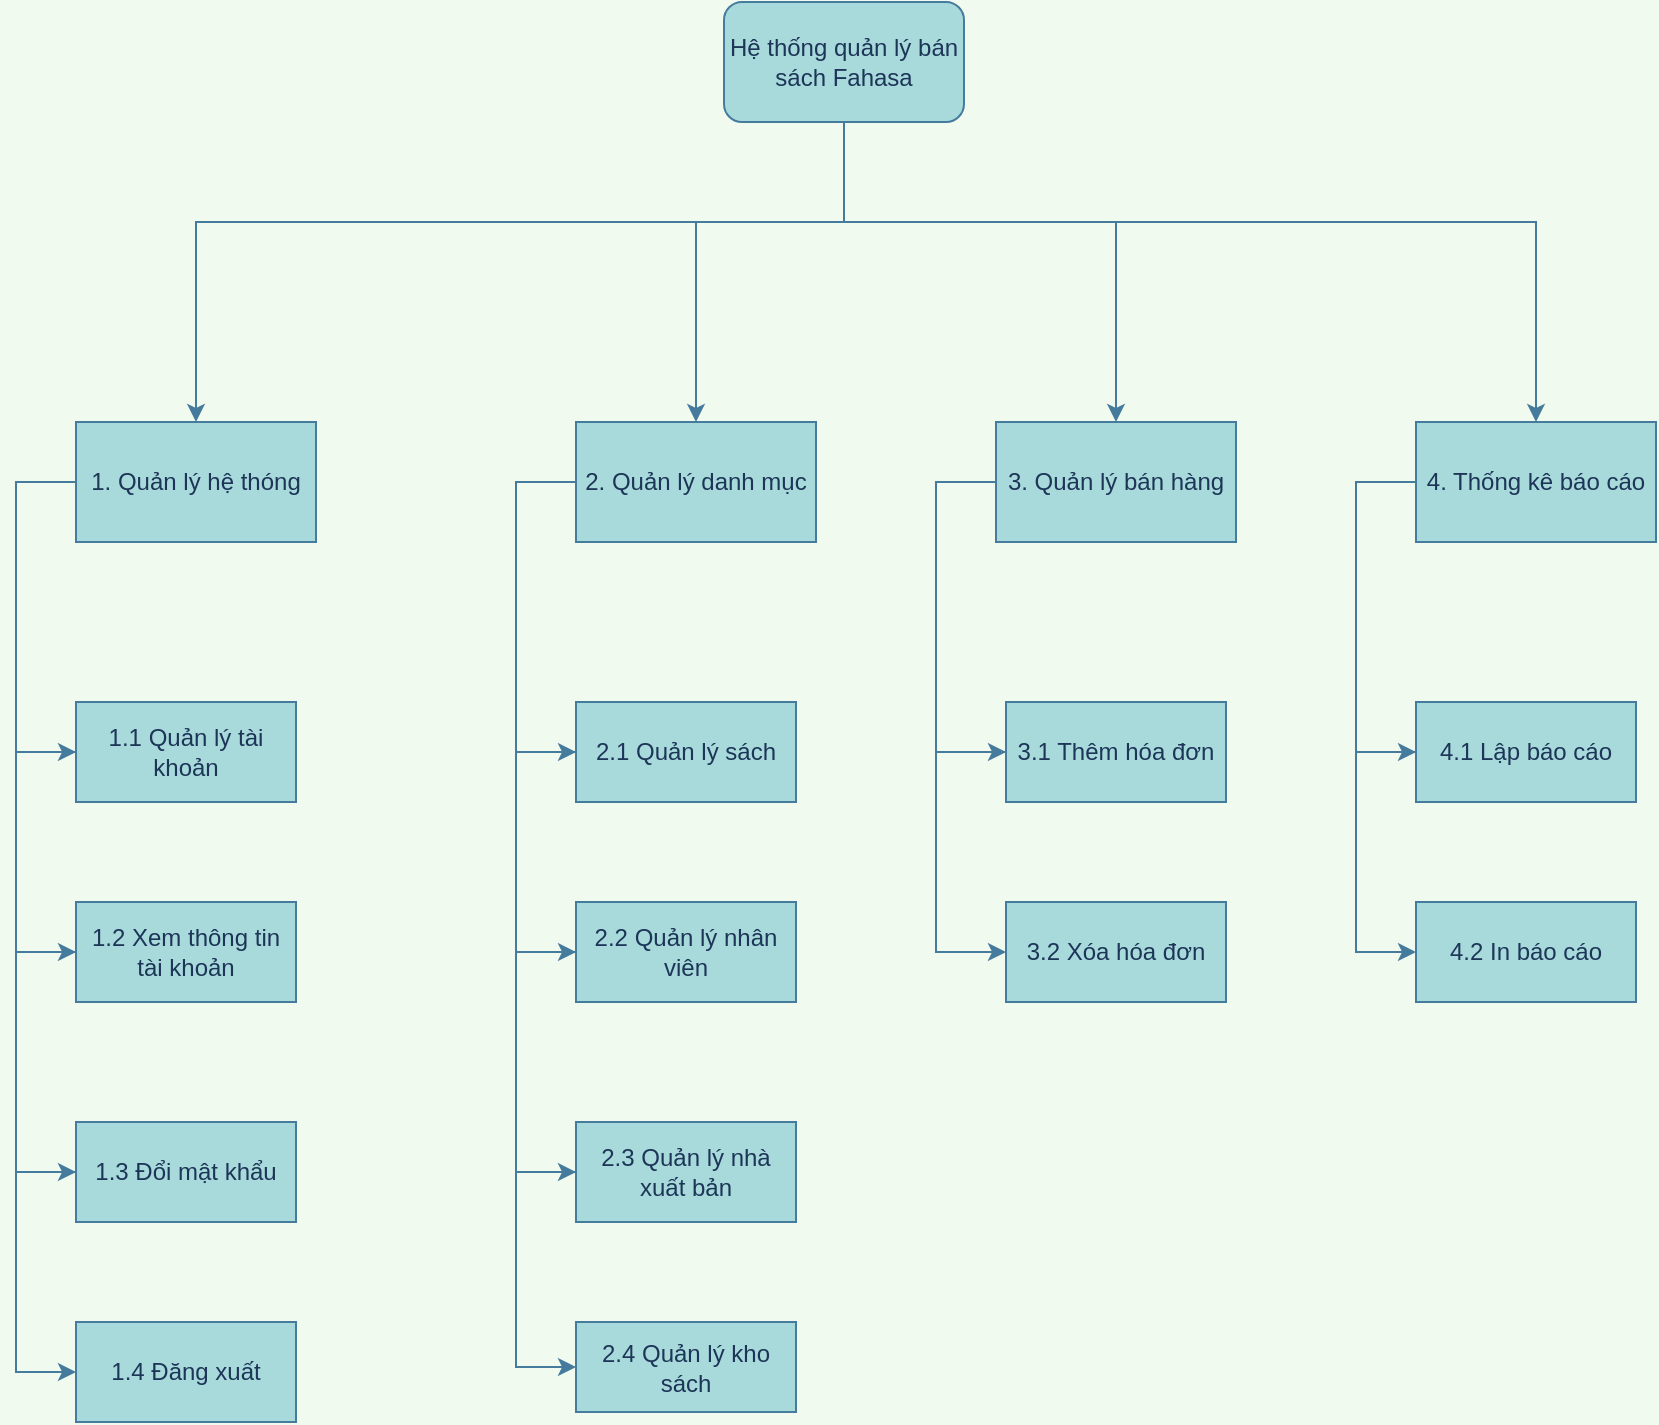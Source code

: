 <mxfile version="15.7.3" type="github">
  <diagram id="vX4oiLB-1WKWtIgB-3DV" name="Page-1">
    <mxGraphModel dx="1483" dy="816" grid="1" gridSize="10" guides="1" tooltips="1" connect="1" arrows="1" fold="1" page="1" pageScale="1" pageWidth="827" pageHeight="1169" background="#F1FAEE" math="0" shadow="0">
      <root>
        <mxCell id="0" />
        <mxCell id="1" parent="0" />
        <mxCell id="RGCuev2vocKH3xydTviM-1" value="Hệ thống quản lý bán sách Fahasa" style="rounded=1;whiteSpace=wrap;html=1;fillColor=#A8DADC;strokeColor=#457B9D;fontColor=#1D3557;" parent="1" vertex="1">
          <mxGeometry x="414" y="50" width="120" height="60" as="geometry" />
        </mxCell>
        <mxCell id="RGCuev2vocKH3xydTviM-5" value="1. Quản lý hệ thóng" style="rounded=0;whiteSpace=wrap;html=1;fillColor=#A8DADC;strokeColor=#457B9D;fontColor=#1D3557;" parent="1" vertex="1">
          <mxGeometry x="90" y="260" width="120" height="60" as="geometry" />
        </mxCell>
        <mxCell id="RGCuev2vocKH3xydTviM-6" value="1.1 Quản lý tài khoản" style="rounded=0;whiteSpace=wrap;html=1;fillColor=#A8DADC;strokeColor=#457B9D;fontColor=#1D3557;" parent="1" vertex="1">
          <mxGeometry x="90" y="400" width="110" height="50" as="geometry" />
        </mxCell>
        <mxCell id="RGCuev2vocKH3xydTviM-8" value="1.4 Đăng xuất" style="rounded=0;whiteSpace=wrap;html=1;fillColor=#A8DADC;strokeColor=#457B9D;fontColor=#1D3557;" parent="1" vertex="1">
          <mxGeometry x="90" y="710" width="110" height="50" as="geometry" />
        </mxCell>
        <mxCell id="RGCuev2vocKH3xydTviM-9" value="1.3 Đổi mật khẩu" style="rounded=0;whiteSpace=wrap;html=1;fillColor=#A8DADC;strokeColor=#457B9D;fontColor=#1D3557;" parent="1" vertex="1">
          <mxGeometry x="90" y="610" width="110" height="50" as="geometry" />
        </mxCell>
        <mxCell id="RGCuev2vocKH3xydTviM-10" value="1.2 Xem thông tin tài khoản" style="rounded=0;whiteSpace=wrap;html=1;fillColor=#A8DADC;strokeColor=#457B9D;fontColor=#1D3557;" parent="1" vertex="1">
          <mxGeometry x="90" y="500" width="110" height="50" as="geometry" />
        </mxCell>
        <mxCell id="RGCuev2vocKH3xydTviM-38" value="" style="edgeStyle=segmentEdgeStyle;endArrow=classic;html=1;rounded=0;exitX=0;exitY=0.5;exitDx=0;exitDy=0;entryX=0;entryY=0.5;entryDx=0;entryDy=0;labelBackgroundColor=#F1FAEE;strokeColor=#457B9D;fontColor=#1D3557;" parent="1" source="RGCuev2vocKH3xydTviM-5" target="RGCuev2vocKH3xydTviM-6" edge="1">
          <mxGeometry width="50" height="50" relative="1" as="geometry">
            <mxPoint x="-10" y="370" as="sourcePoint" />
            <mxPoint x="40" y="320" as="targetPoint" />
            <Array as="points">
              <mxPoint x="60" y="290" />
              <mxPoint x="60" y="425" />
            </Array>
          </mxGeometry>
        </mxCell>
        <mxCell id="RGCuev2vocKH3xydTviM-39" value="" style="edgeStyle=segmentEdgeStyle;endArrow=classic;html=1;rounded=0;exitX=0;exitY=0.5;exitDx=0;exitDy=0;entryX=0;entryY=0.5;entryDx=0;entryDy=0;labelBackgroundColor=#F1FAEE;strokeColor=#457B9D;fontColor=#1D3557;" parent="1" source="RGCuev2vocKH3xydTviM-6" target="RGCuev2vocKH3xydTviM-10" edge="1">
          <mxGeometry width="50" height="50" relative="1" as="geometry">
            <mxPoint x="50" y="430" as="sourcePoint" />
            <mxPoint x="50" y="565" as="targetPoint" />
            <Array as="points">
              <mxPoint x="60" y="425" />
              <mxPoint x="60" y="525" />
            </Array>
          </mxGeometry>
        </mxCell>
        <mxCell id="RGCuev2vocKH3xydTviM-40" value="" style="edgeStyle=segmentEdgeStyle;endArrow=classic;html=1;rounded=0;exitX=0;exitY=0.5;exitDx=0;exitDy=0;entryX=0;entryY=0.5;entryDx=0;entryDy=0;labelBackgroundColor=#F1FAEE;strokeColor=#457B9D;fontColor=#1D3557;" parent="1" source="RGCuev2vocKH3xydTviM-10" target="RGCuev2vocKH3xydTviM-9" edge="1">
          <mxGeometry width="50" height="50" relative="1" as="geometry">
            <mxPoint x="80" y="530" as="sourcePoint" />
            <mxPoint x="60" y="670" as="targetPoint" />
            <Array as="points">
              <mxPoint x="60" y="525" />
              <mxPoint x="60" y="635" />
            </Array>
          </mxGeometry>
        </mxCell>
        <mxCell id="RGCuev2vocKH3xydTviM-41" value="" style="edgeStyle=segmentEdgeStyle;endArrow=classic;html=1;rounded=0;exitX=0;exitY=0.5;exitDx=0;exitDy=0;entryX=0;entryY=0.5;entryDx=0;entryDy=0;labelBackgroundColor=#F1FAEE;strokeColor=#457B9D;fontColor=#1D3557;" parent="1" source="RGCuev2vocKH3xydTviM-9" target="RGCuev2vocKH3xydTviM-8" edge="1">
          <mxGeometry width="50" height="50" relative="1" as="geometry">
            <mxPoint x="70" y="640" as="sourcePoint" />
            <mxPoint x="70" y="750" as="targetPoint" />
            <Array as="points">
              <mxPoint x="60" y="635" />
              <mxPoint x="60" y="735" />
            </Array>
          </mxGeometry>
        </mxCell>
        <mxCell id="RGCuev2vocKH3xydTviM-42" value="2. Quản lý danh mục" style="rounded=0;whiteSpace=wrap;html=1;fillColor=#A8DADC;strokeColor=#457B9D;fontColor=#1D3557;" parent="1" vertex="1">
          <mxGeometry x="340" y="260" width="120" height="60" as="geometry" />
        </mxCell>
        <mxCell id="RGCuev2vocKH3xydTviM-43" value="2.1 Quản lý sách" style="rounded=0;whiteSpace=wrap;html=1;fillColor=#A8DADC;strokeColor=#457B9D;fontColor=#1D3557;" parent="1" vertex="1">
          <mxGeometry x="340" y="400" width="110" height="50" as="geometry" />
        </mxCell>
        <mxCell id="RGCuev2vocKH3xydTviM-45" value="2.3 Quản lý nhà xuất bản" style="rounded=0;whiteSpace=wrap;html=1;fillColor=#A8DADC;strokeColor=#457B9D;fontColor=#1D3557;" parent="1" vertex="1">
          <mxGeometry x="340" y="610" width="110" height="50" as="geometry" />
        </mxCell>
        <mxCell id="RGCuev2vocKH3xydTviM-46" value="2.2 Quản lý nhân viên" style="rounded=0;whiteSpace=wrap;html=1;fillColor=#A8DADC;strokeColor=#457B9D;fontColor=#1D3557;" parent="1" vertex="1">
          <mxGeometry x="340" y="500" width="110" height="50" as="geometry" />
        </mxCell>
        <mxCell id="RGCuev2vocKH3xydTviM-47" value="" style="edgeStyle=segmentEdgeStyle;endArrow=classic;html=1;rounded=0;exitX=0;exitY=0.5;exitDx=0;exitDy=0;entryX=0;entryY=0.5;entryDx=0;entryDy=0;labelBackgroundColor=#F1FAEE;strokeColor=#457B9D;fontColor=#1D3557;" parent="1" source="RGCuev2vocKH3xydTviM-42" target="RGCuev2vocKH3xydTviM-43" edge="1">
          <mxGeometry width="50" height="50" relative="1" as="geometry">
            <mxPoint x="240" y="370" as="sourcePoint" />
            <mxPoint x="290" y="320" as="targetPoint" />
            <Array as="points">
              <mxPoint x="310" y="290" />
              <mxPoint x="310" y="425" />
            </Array>
          </mxGeometry>
        </mxCell>
        <mxCell id="RGCuev2vocKH3xydTviM-48" value="" style="edgeStyle=segmentEdgeStyle;endArrow=classic;html=1;rounded=0;exitX=0;exitY=0.5;exitDx=0;exitDy=0;entryX=0;entryY=0.5;entryDx=0;entryDy=0;labelBackgroundColor=#F1FAEE;strokeColor=#457B9D;fontColor=#1D3557;" parent="1" source="RGCuev2vocKH3xydTviM-43" target="RGCuev2vocKH3xydTviM-46" edge="1">
          <mxGeometry width="50" height="50" relative="1" as="geometry">
            <mxPoint x="300" y="430" as="sourcePoint" />
            <mxPoint x="300" y="565" as="targetPoint" />
            <Array as="points">
              <mxPoint x="310" y="425" />
              <mxPoint x="310" y="525" />
            </Array>
          </mxGeometry>
        </mxCell>
        <mxCell id="RGCuev2vocKH3xydTviM-49" value="" style="edgeStyle=segmentEdgeStyle;endArrow=classic;html=1;rounded=0;exitX=0;exitY=0.5;exitDx=0;exitDy=0;entryX=0;entryY=0.5;entryDx=0;entryDy=0;labelBackgroundColor=#F1FAEE;strokeColor=#457B9D;fontColor=#1D3557;" parent="1" source="RGCuev2vocKH3xydTviM-46" target="RGCuev2vocKH3xydTviM-45" edge="1">
          <mxGeometry width="50" height="50" relative="1" as="geometry">
            <mxPoint x="330" y="530" as="sourcePoint" />
            <mxPoint x="310" y="670" as="targetPoint" />
            <Array as="points">
              <mxPoint x="310" y="525" />
              <mxPoint x="310" y="635" />
            </Array>
          </mxGeometry>
        </mxCell>
        <mxCell id="RGCuev2vocKH3xydTviM-51" value="3. Quản lý bán hàng" style="rounded=0;whiteSpace=wrap;html=1;fillColor=#A8DADC;strokeColor=#457B9D;fontColor=#1D3557;" parent="1" vertex="1">
          <mxGeometry x="550" y="260" width="120" height="60" as="geometry" />
        </mxCell>
        <mxCell id="RGCuev2vocKH3xydTviM-52" value="3.1 Thêm hóa đơn" style="rounded=0;whiteSpace=wrap;html=1;fillColor=#A8DADC;strokeColor=#457B9D;fontColor=#1D3557;" parent="1" vertex="1">
          <mxGeometry x="555" y="400" width="110" height="50" as="geometry" />
        </mxCell>
        <mxCell id="RGCuev2vocKH3xydTviM-55" value="3.2 Xóa hóa đơn" style="rounded=0;whiteSpace=wrap;html=1;fillColor=#A8DADC;strokeColor=#457B9D;fontColor=#1D3557;" parent="1" vertex="1">
          <mxGeometry x="555" y="500" width="110" height="50" as="geometry" />
        </mxCell>
        <mxCell id="RGCuev2vocKH3xydTviM-56" value="" style="edgeStyle=segmentEdgeStyle;endArrow=classic;html=1;rounded=0;exitX=0;exitY=0.5;exitDx=0;exitDy=0;entryX=0;entryY=0.5;entryDx=0;entryDy=0;labelBackgroundColor=#F1FAEE;strokeColor=#457B9D;fontColor=#1D3557;" parent="1" source="RGCuev2vocKH3xydTviM-51" target="RGCuev2vocKH3xydTviM-52" edge="1">
          <mxGeometry width="50" height="50" relative="1" as="geometry">
            <mxPoint x="450" y="370" as="sourcePoint" />
            <mxPoint x="500" y="320" as="targetPoint" />
            <Array as="points">
              <mxPoint x="520" y="290" />
              <mxPoint x="520" y="425" />
            </Array>
          </mxGeometry>
        </mxCell>
        <mxCell id="RGCuev2vocKH3xydTviM-57" value="" style="edgeStyle=segmentEdgeStyle;endArrow=classic;html=1;rounded=0;exitX=0;exitY=0.5;exitDx=0;exitDy=0;entryX=0;entryY=0.5;entryDx=0;entryDy=0;labelBackgroundColor=#F1FAEE;strokeColor=#457B9D;fontColor=#1D3557;" parent="1" source="RGCuev2vocKH3xydTviM-52" target="RGCuev2vocKH3xydTviM-55" edge="1">
          <mxGeometry width="50" height="50" relative="1" as="geometry">
            <mxPoint x="510" y="430" as="sourcePoint" />
            <mxPoint x="510" y="565" as="targetPoint" />
            <Array as="points">
              <mxPoint x="520" y="425" />
              <mxPoint x="520" y="525" />
            </Array>
          </mxGeometry>
        </mxCell>
        <mxCell id="RGCuev2vocKH3xydTviM-60" value="4. Thống kê báo cáo" style="rounded=0;whiteSpace=wrap;html=1;fillColor=#A8DADC;strokeColor=#457B9D;fontColor=#1D3557;" parent="1" vertex="1">
          <mxGeometry x="760" y="260" width="120" height="60" as="geometry" />
        </mxCell>
        <mxCell id="RGCuev2vocKH3xydTviM-61" value="4.1 Lập báo cáo" style="rounded=0;whiteSpace=wrap;html=1;fillColor=#A8DADC;strokeColor=#457B9D;fontColor=#1D3557;" parent="1" vertex="1">
          <mxGeometry x="760" y="400" width="110" height="50" as="geometry" />
        </mxCell>
        <mxCell id="RGCuev2vocKH3xydTviM-64" value="4.2 In báo cáo" style="rounded=0;whiteSpace=wrap;html=1;fillColor=#A8DADC;strokeColor=#457B9D;fontColor=#1D3557;" parent="1" vertex="1">
          <mxGeometry x="760" y="500" width="110" height="50" as="geometry" />
        </mxCell>
        <mxCell id="RGCuev2vocKH3xydTviM-65" value="" style="edgeStyle=segmentEdgeStyle;endArrow=classic;html=1;rounded=0;exitX=0;exitY=0.5;exitDx=0;exitDy=0;entryX=0;entryY=0.5;entryDx=0;entryDy=0;labelBackgroundColor=#F1FAEE;strokeColor=#457B9D;fontColor=#1D3557;" parent="1" source="RGCuev2vocKH3xydTviM-60" target="RGCuev2vocKH3xydTviM-61" edge="1">
          <mxGeometry width="50" height="50" relative="1" as="geometry">
            <mxPoint x="660" y="370" as="sourcePoint" />
            <mxPoint x="710" y="320" as="targetPoint" />
            <Array as="points">
              <mxPoint x="730" y="290" />
              <mxPoint x="730" y="425" />
            </Array>
          </mxGeometry>
        </mxCell>
        <mxCell id="RGCuev2vocKH3xydTviM-66" value="" style="edgeStyle=segmentEdgeStyle;endArrow=classic;html=1;rounded=0;exitX=0;exitY=0.5;exitDx=0;exitDy=0;entryX=0;entryY=0.5;entryDx=0;entryDy=0;labelBackgroundColor=#F1FAEE;strokeColor=#457B9D;fontColor=#1D3557;" parent="1" source="RGCuev2vocKH3xydTviM-61" target="RGCuev2vocKH3xydTviM-64" edge="1">
          <mxGeometry width="50" height="50" relative="1" as="geometry">
            <mxPoint x="720" y="430" as="sourcePoint" />
            <mxPoint x="720" y="565" as="targetPoint" />
            <Array as="points">
              <mxPoint x="730" y="425" />
              <mxPoint x="730" y="525" />
            </Array>
          </mxGeometry>
        </mxCell>
        <mxCell id="RGCuev2vocKH3xydTviM-69" value="" style="edgeStyle=segmentEdgeStyle;endArrow=classic;html=1;rounded=0;exitX=0.5;exitY=1;exitDx=0;exitDy=0;entryX=0.5;entryY=0;entryDx=0;entryDy=0;labelBackgroundColor=#F1FAEE;strokeColor=#457B9D;fontColor=#1D3557;" parent="1" source="RGCuev2vocKH3xydTviM-1" target="RGCuev2vocKH3xydTviM-5" edge="1">
          <mxGeometry width="50" height="50" relative="1" as="geometry">
            <mxPoint x="290" y="160" as="sourcePoint" />
            <mxPoint x="340" y="110" as="targetPoint" />
            <Array as="points">
              <mxPoint x="474" y="160" />
              <mxPoint x="150" y="160" />
            </Array>
          </mxGeometry>
        </mxCell>
        <mxCell id="RGCuev2vocKH3xydTviM-70" value="" style="edgeStyle=segmentEdgeStyle;endArrow=classic;html=1;rounded=0;exitX=0.5;exitY=1;exitDx=0;exitDy=0;entryX=0.5;entryY=0;entryDx=0;entryDy=0;labelBackgroundColor=#F1FAEE;strokeColor=#457B9D;fontColor=#1D3557;" parent="1" source="RGCuev2vocKH3xydTviM-1" target="RGCuev2vocKH3xydTviM-42" edge="1">
          <mxGeometry width="50" height="50" relative="1" as="geometry">
            <mxPoint x="480" y="210" as="sourcePoint" />
            <mxPoint x="530" y="160" as="targetPoint" />
            <Array as="points">
              <mxPoint x="474" y="160" />
              <mxPoint x="400" y="160" />
            </Array>
          </mxGeometry>
        </mxCell>
        <mxCell id="RGCuev2vocKH3xydTviM-71" value="" style="edgeStyle=segmentEdgeStyle;endArrow=classic;html=1;rounded=0;exitX=0.5;exitY=1;exitDx=0;exitDy=0;entryX=0.5;entryY=0;entryDx=0;entryDy=0;labelBackgroundColor=#F1FAEE;strokeColor=#457B9D;fontColor=#1D3557;" parent="1" source="RGCuev2vocKH3xydTviM-1" target="RGCuev2vocKH3xydTviM-51" edge="1">
          <mxGeometry width="50" height="50" relative="1" as="geometry">
            <mxPoint x="484" y="120" as="sourcePoint" />
            <mxPoint x="410" y="270" as="targetPoint" />
            <Array as="points">
              <mxPoint x="474" y="160" />
              <mxPoint x="610" y="160" />
            </Array>
          </mxGeometry>
        </mxCell>
        <mxCell id="RGCuev2vocKH3xydTviM-72" value="" style="edgeStyle=segmentEdgeStyle;endArrow=classic;html=1;rounded=0;exitX=0.5;exitY=1;exitDx=0;exitDy=0;entryX=0.5;entryY=0;entryDx=0;entryDy=0;labelBackgroundColor=#F1FAEE;strokeColor=#457B9D;fontColor=#1D3557;" parent="1" source="RGCuev2vocKH3xydTviM-1" target="RGCuev2vocKH3xydTviM-60" edge="1">
          <mxGeometry width="50" height="50" relative="1" as="geometry">
            <mxPoint x="484" y="120" as="sourcePoint" />
            <mxPoint x="620" y="270" as="targetPoint" />
            <Array as="points">
              <mxPoint x="474" y="160" />
              <mxPoint x="820" y="160" />
            </Array>
          </mxGeometry>
        </mxCell>
        <mxCell id="SGQXmrIOGgPQweDTmNPV-1" value="2.4 Quản lý kho sách" style="rounded=0;whiteSpace=wrap;html=1;fillColor=#A8DADC;strokeColor=#457B9D;fontColor=#1D3557;" vertex="1" parent="1">
          <mxGeometry x="340" y="710" width="110" height="45" as="geometry" />
        </mxCell>
        <mxCell id="SGQXmrIOGgPQweDTmNPV-2" value="" style="edgeStyle=segmentEdgeStyle;endArrow=classic;html=1;rounded=0;exitX=0;exitY=0.5;exitDx=0;exitDy=0;entryX=0;entryY=0.5;entryDx=0;entryDy=0;labelBackgroundColor=#F1FAEE;strokeColor=#457B9D;fontColor=#1D3557;" edge="1" parent="1" target="SGQXmrIOGgPQweDTmNPV-1" source="RGCuev2vocKH3xydTviM-45">
          <mxGeometry width="50" height="50" relative="1" as="geometry">
            <mxPoint x="330" y="640" as="sourcePoint" />
            <mxPoint x="300" y="785" as="targetPoint" />
            <Array as="points">
              <mxPoint x="310" y="635" />
              <mxPoint x="310" y="733" />
            </Array>
          </mxGeometry>
        </mxCell>
      </root>
    </mxGraphModel>
  </diagram>
</mxfile>
